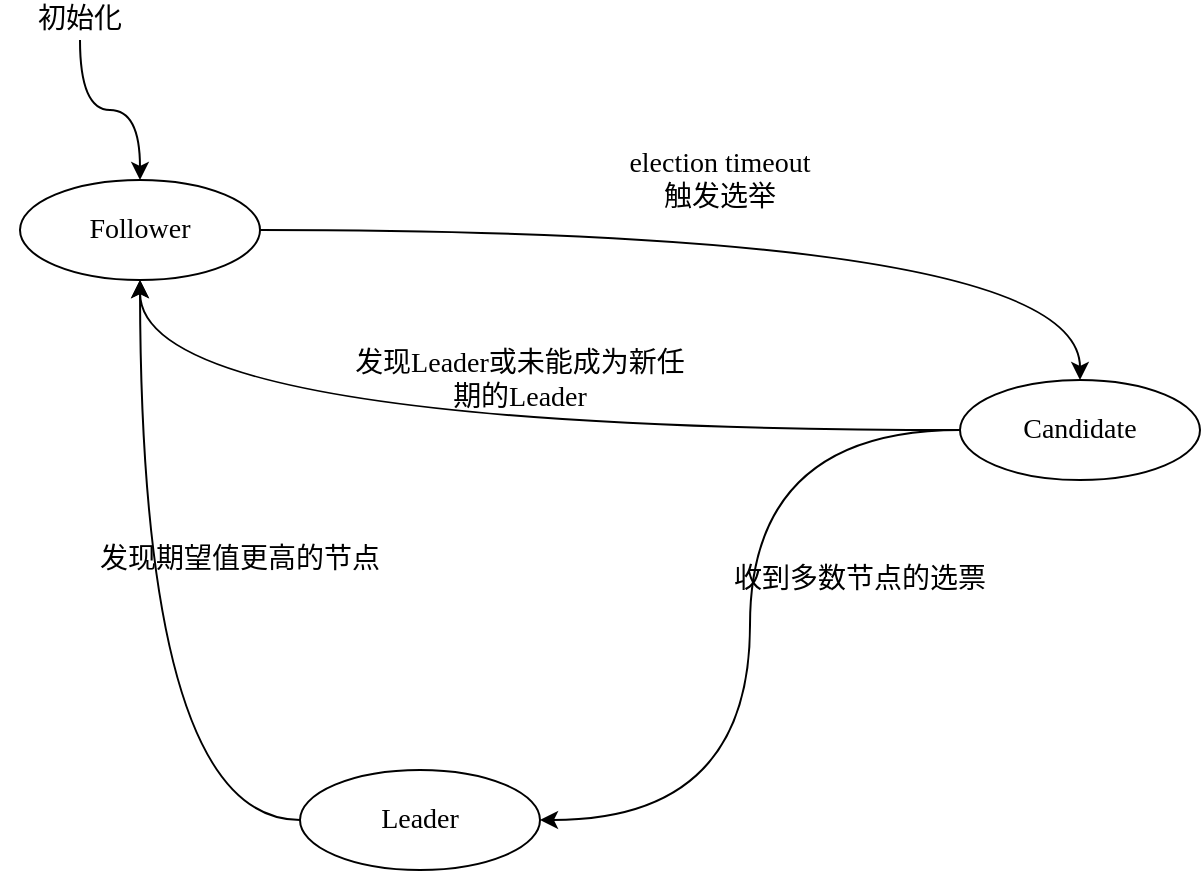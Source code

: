 <mxfile>
    <diagram id="_hWuEgg22snDKQvtawiF" name="etcd leader选举">
        <mxGraphModel dx="898" dy="680" grid="1" gridSize="10" guides="1" tooltips="1" connect="1" arrows="1" fold="1" page="1" pageScale="1" pageWidth="827" pageHeight="1169" math="0" shadow="0">
            <root>
                <mxCell id="0"/>
                <mxCell id="1" parent="0"/>
                <mxCell id="6" value="" style="edgeStyle=orthogonalEdgeStyle;curved=1;rounded=0;orthogonalLoop=1;jettySize=auto;html=1;fontFamily=Comic Sans MS;fontSize=14;" edge="1" parent="1" source="2" target="5">
                    <mxGeometry relative="1" as="geometry"/>
                </mxCell>
                <mxCell id="2" value="Follower" style="ellipse;whiteSpace=wrap;html=1;fontFamily=Comic Sans MS;fontSize=14;" vertex="1" parent="1">
                    <mxGeometry x="60" y="240" width="120" height="50" as="geometry"/>
                </mxCell>
                <mxCell id="4" value="" style="edgeStyle=orthogonalEdgeStyle;rounded=0;orthogonalLoop=1;jettySize=auto;html=1;curved=1;fontFamily=Comic Sans MS;fontSize=14;" edge="1" parent="1" source="3" target="2">
                    <mxGeometry relative="1" as="geometry"/>
                </mxCell>
                <mxCell id="3" value="初始化" style="text;html=1;strokeColor=none;fillColor=none;align=center;verticalAlign=middle;whiteSpace=wrap;rounded=0;fontFamily=Comic Sans MS;fontSize=14;" vertex="1" parent="1">
                    <mxGeometry x="50" y="150" width="80" height="20" as="geometry"/>
                </mxCell>
                <mxCell id="8" value="" style="edgeStyle=orthogonalEdgeStyle;curved=1;rounded=0;orthogonalLoop=1;jettySize=auto;html=1;entryX=0.5;entryY=1;entryDx=0;entryDy=0;fontFamily=Comic Sans MS;fontSize=14;" edge="1" parent="1" source="5" target="2">
                    <mxGeometry relative="1" as="geometry"/>
                </mxCell>
                <mxCell id="5" value="Candidate" style="ellipse;whiteSpace=wrap;html=1;fontFamily=Comic Sans MS;fontSize=14;" vertex="1" parent="1">
                    <mxGeometry x="530" y="340" width="120" height="50" as="geometry"/>
                </mxCell>
                <mxCell id="10" value="" style="edgeStyle=orthogonalEdgeStyle;curved=1;rounded=0;orthogonalLoop=1;jettySize=auto;html=1;fontFamily=Comic Sans MS;fontSize=14;" edge="1" parent="1" source="7">
                    <mxGeometry relative="1" as="geometry">
                        <mxPoint x="120" y="290" as="targetPoint"/>
                    </mxGeometry>
                </mxCell>
                <mxCell id="7" value="Leader" style="ellipse;whiteSpace=wrap;html=1;fontFamily=Comic Sans MS;fontSize=14;" vertex="1" parent="1">
                    <mxGeometry x="200" y="535" width="120" height="50" as="geometry"/>
                </mxCell>
                <mxCell id="11" value="" style="edgeStyle=orthogonalEdgeStyle;curved=1;rounded=0;orthogonalLoop=1;jettySize=auto;html=1;entryX=1;entryY=0.5;entryDx=0;entryDy=0;exitX=0;exitY=0.5;exitDx=0;exitDy=0;fontFamily=Comic Sans MS;fontSize=14;" edge="1" parent="1" source="5" target="7">
                    <mxGeometry relative="1" as="geometry">
                        <mxPoint x="540" y="375" as="sourcePoint"/>
                        <mxPoint x="130" y="300" as="targetPoint"/>
                    </mxGeometry>
                </mxCell>
                <mxCell id="12" value="election timeout&lt;br style=&quot;font-size: 14px;&quot;&gt;触发选举" style="text;html=1;strokeColor=none;fillColor=none;align=center;verticalAlign=middle;whiteSpace=wrap;rounded=0;fontFamily=Comic Sans MS;fontSize=14;" vertex="1" parent="1">
                    <mxGeometry x="320" y="220" width="180" height="40" as="geometry"/>
                </mxCell>
                <mxCell id="13" value="发现Leader或未能成为新任期的Leader" style="text;html=1;strokeColor=none;fillColor=none;align=center;verticalAlign=middle;whiteSpace=wrap;rounded=0;fontFamily=Comic Sans MS;fontSize=14;" vertex="1" parent="1">
                    <mxGeometry x="220" y="320" width="180" height="40" as="geometry"/>
                </mxCell>
                <mxCell id="14" value="收到多数节点的选票" style="text;html=1;strokeColor=none;fillColor=none;align=center;verticalAlign=middle;whiteSpace=wrap;rounded=0;fontFamily=Comic Sans MS;fontSize=14;" vertex="1" parent="1">
                    <mxGeometry x="390" y="420" width="180" height="40" as="geometry"/>
                </mxCell>
                <mxCell id="15" value="发现期望值更高的节点" style="text;html=1;strokeColor=none;fillColor=none;align=center;verticalAlign=middle;whiteSpace=wrap;rounded=0;fontFamily=Comic Sans MS;fontSize=14;" vertex="1" parent="1">
                    <mxGeometry x="80" y="410" width="180" height="40" as="geometry"/>
                </mxCell>
            </root>
        </mxGraphModel>
    </diagram>
</mxfile>